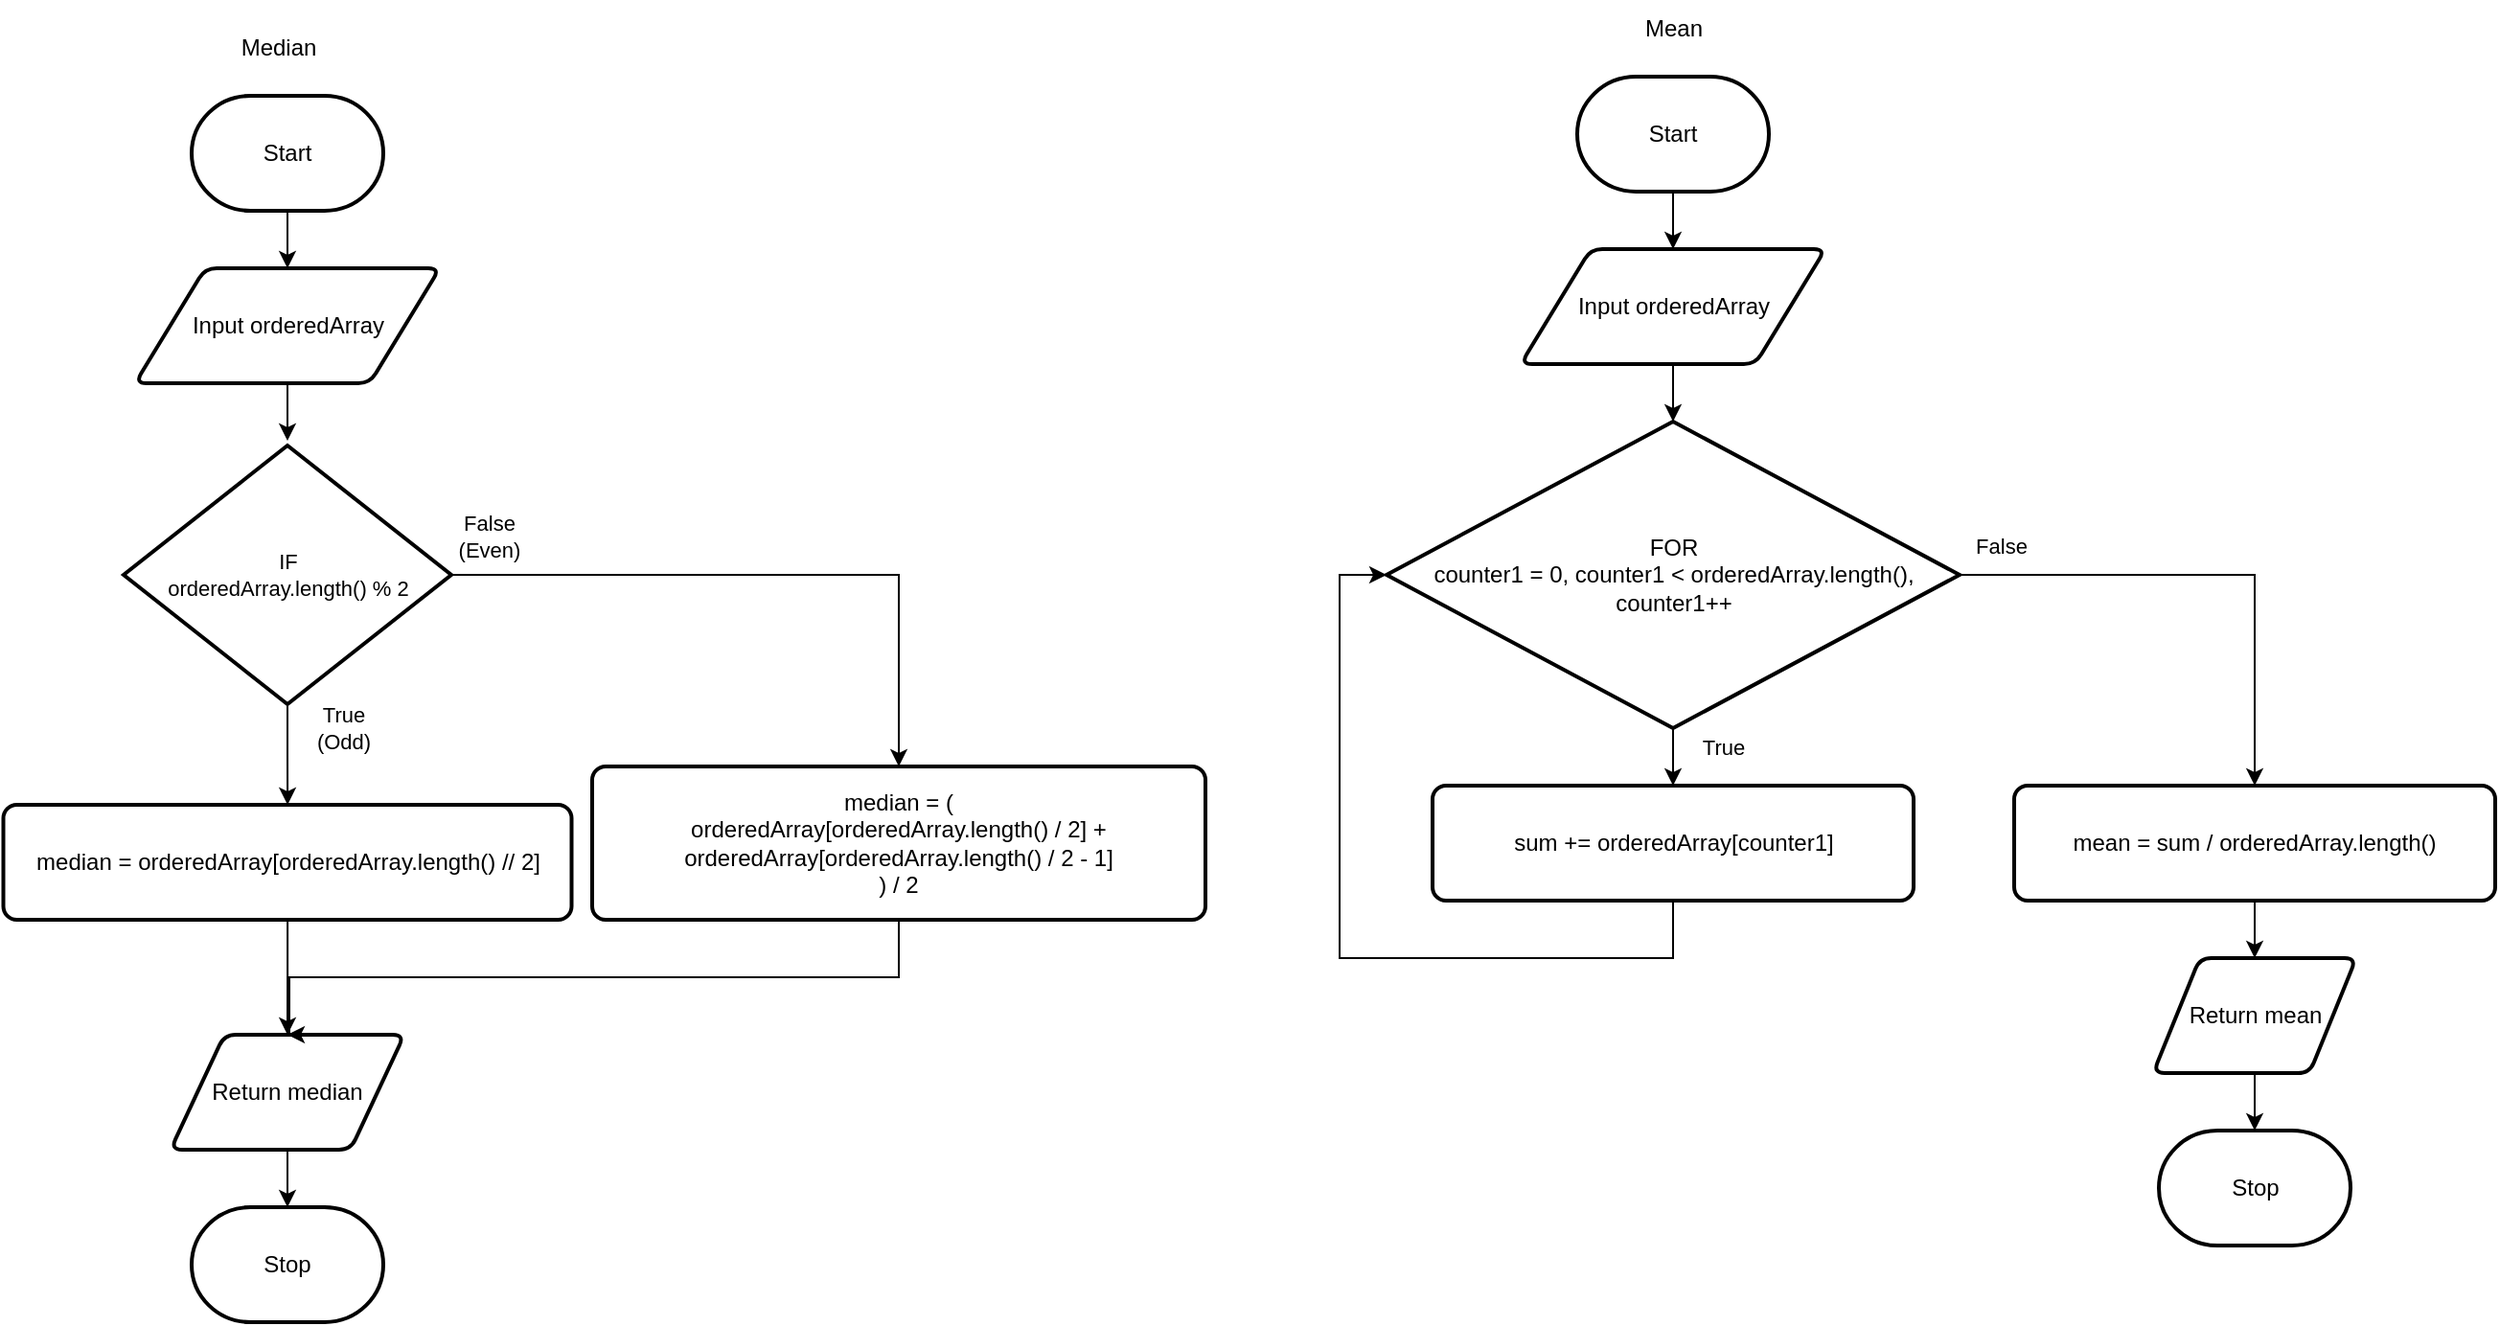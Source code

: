<mxfile>
    <diagram id="ZRSm4YuozpoxyfXZYBY6" name="Page-1">
        <mxGraphModel dx="2105" dy="784" grid="1" gridSize="10" guides="1" tooltips="1" connect="1" arrows="1" fold="1" page="1" pageScale="1" pageWidth="827" pageHeight="1169" math="0" shadow="0">
            <root>
                <mxCell id="0"/>
                <mxCell id="1" parent="0"/>
                <mxCell id="17" value="" style="edgeStyle=orthogonalEdgeStyle;rounded=0;html=1;strokeColor=default;" parent="1" source="2" edge="1">
                    <mxGeometry relative="1" as="geometry">
                        <mxPoint x="314.0" y="150" as="targetPoint"/>
                    </mxGeometry>
                </mxCell>
                <mxCell id="2" value="Start" style="strokeWidth=2;html=1;shape=mxgraph.flowchart.terminator;whiteSpace=wrap;" parent="1" vertex="1">
                    <mxGeometry x="264" y="60" width="100" height="60" as="geometry"/>
                </mxCell>
                <mxCell id="54" value="Stop" style="strokeWidth=2;html=1;shape=mxgraph.flowchart.terminator;whiteSpace=wrap;" parent="1" vertex="1">
                    <mxGeometry x="567.5" y="610" width="100" height="60" as="geometry"/>
                </mxCell>
                <mxCell id="56" value="" style="edgeStyle=orthogonalEdgeStyle;rounded=0;html=1;exitX=0.5;exitY=1;exitDx=0;exitDy=0;" parent="1" target="54" edge="1" source="65">
                    <mxGeometry relative="1" as="geometry">
                        <mxPoint x="694" y="520" as="sourcePoint"/>
                    </mxGeometry>
                </mxCell>
                <mxCell id="70" value="" style="edgeStyle=none;html=1;" edge="1" parent="1" source="60" target="69">
                    <mxGeometry relative="1" as="geometry"/>
                </mxCell>
                <mxCell id="60" value="Input orderedArray" style="shape=parallelogram;html=1;strokeWidth=2;perimeter=parallelogramPerimeter;whiteSpace=wrap;rounded=1;arcSize=12;size=0.23;" parent="1" vertex="1">
                    <mxGeometry x="234.5" y="150" width="159" height="60" as="geometry"/>
                </mxCell>
                <mxCell id="64" value="" style="edgeStyle=orthogonalEdgeStyle;html=1;exitX=1;exitY=0.5;exitDx=0;exitDy=0;exitPerimeter=0;entryX=0.5;entryY=0;entryDx=0;entryDy=0;rounded=0;" parent="1" source="69" target="76" edge="1">
                    <mxGeometry relative="1" as="geometry">
                        <mxPoint x="690" y="300" as="sourcePoint"/>
                        <mxPoint x="690" y="330" as="targetPoint"/>
                    </mxGeometry>
                </mxCell>
                <mxCell id="66" value="" style="edgeStyle=none;html=1;exitX=0.5;exitY=1;exitDx=0;exitDy=0;" parent="1" source="76" target="65" edge="1">
                    <mxGeometry relative="1" as="geometry">
                        <mxPoint x="690" y="430" as="sourcePoint"/>
                    </mxGeometry>
                </mxCell>
                <mxCell id="65" value="Return mean" style="shape=parallelogram;html=1;strokeWidth=2;perimeter=parallelogramPerimeter;whiteSpace=wrap;rounded=1;arcSize=12;size=0.23;" parent="1" vertex="1">
                    <mxGeometry x="564.5" y="520" width="106" height="60" as="geometry"/>
                </mxCell>
                <mxCell id="67" value="Mean" style="text;html=1;align=center;verticalAlign=middle;resizable=0;points=[];autosize=1;strokeColor=none;fillColor=none;" vertex="1" parent="1">
                    <mxGeometry x="289" y="20" width="50" height="30" as="geometry"/>
                </mxCell>
                <mxCell id="68" value="Median" style="text;html=1;align=center;verticalAlign=middle;resizable=0;points=[];autosize=1;strokeColor=none;fillColor=none;" vertex="1" parent="1">
                    <mxGeometry x="-444" y="30" width="60" height="30" as="geometry"/>
                </mxCell>
                <mxCell id="72" value="" style="edgeStyle=orthogonalEdgeStyle;shape=connector;rounded=0;html=1;labelBackgroundColor=default;strokeColor=default;fontFamily=Helvetica;fontSize=11;fontColor=default;endArrow=classic;" edge="1" parent="1" source="69" target="71">
                    <mxGeometry relative="1" as="geometry"/>
                </mxCell>
                <mxCell id="69" value="FOR&lt;br&gt;counter1 = 0, counter1 &amp;lt; orderedArray.length(), counter1++" style="strokeWidth=2;html=1;shape=mxgraph.flowchart.decision;whiteSpace=wrap;" vertex="1" parent="1">
                    <mxGeometry x="164.5" y="240" width="299" height="160" as="geometry"/>
                </mxCell>
                <mxCell id="73" style="edgeStyle=orthogonalEdgeStyle;shape=connector;rounded=0;html=1;entryX=0;entryY=0.5;entryDx=0;entryDy=0;entryPerimeter=0;labelBackgroundColor=default;strokeColor=default;fontFamily=Helvetica;fontSize=11;fontColor=default;endArrow=classic;" edge="1" parent="1" source="71" target="69">
                    <mxGeometry relative="1" as="geometry">
                        <Array as="points">
                            <mxPoint x="314" y="520"/>
                            <mxPoint x="140" y="520"/>
                            <mxPoint x="140" y="320"/>
                        </Array>
                    </mxGeometry>
                </mxCell>
                <mxCell id="71" value="sum += orderedArray[counter1]" style="rounded=1;whiteSpace=wrap;html=1;absoluteArcSize=1;arcSize=14;strokeWidth=2;" vertex="1" parent="1">
                    <mxGeometry x="188.5" y="430" width="251" height="60" as="geometry"/>
                </mxCell>
                <mxCell id="74" value="True" style="text;html=1;align=center;verticalAlign=middle;resizable=0;points=[];autosize=1;strokeColor=none;fillColor=none;fontSize=11;fontFamily=Helvetica;fontColor=default;" vertex="1" parent="1">
                    <mxGeometry x="315" y="395" width="50" height="30" as="geometry"/>
                </mxCell>
                <mxCell id="75" value="False" style="text;html=1;align=center;verticalAlign=middle;resizable=0;points=[];autosize=1;strokeColor=none;fillColor=none;fontSize=11;fontFamily=Helvetica;fontColor=default;" vertex="1" parent="1">
                    <mxGeometry x="460" y="290" width="50" height="30" as="geometry"/>
                </mxCell>
                <mxCell id="76" value="mean = sum / orderedArray.length()" style="rounded=1;whiteSpace=wrap;html=1;absoluteArcSize=1;arcSize=14;strokeWidth=2;" vertex="1" parent="1">
                    <mxGeometry x="492" y="430" width="251" height="60" as="geometry"/>
                </mxCell>
                <mxCell id="77" value="" style="edgeStyle=orthogonalEdgeStyle;rounded=0;html=1;strokeColor=default;" edge="1" parent="1" source="78">
                    <mxGeometry relative="1" as="geometry">
                        <mxPoint x="-409.0" y="160" as="targetPoint"/>
                    </mxGeometry>
                </mxCell>
                <mxCell id="78" value="Start" style="strokeWidth=2;html=1;shape=mxgraph.flowchart.terminator;whiteSpace=wrap;" vertex="1" parent="1">
                    <mxGeometry x="-459" y="70" width="100" height="60" as="geometry"/>
                </mxCell>
                <mxCell id="79" value="Stop" style="strokeWidth=2;html=1;shape=mxgraph.flowchart.terminator;whiteSpace=wrap;" vertex="1" parent="1">
                    <mxGeometry x="-459" y="650" width="100" height="60" as="geometry"/>
                </mxCell>
                <mxCell id="80" value="" style="edgeStyle=orthogonalEdgeStyle;rounded=0;html=1;exitX=0.5;exitY=1;exitDx=0;exitDy=0;" edge="1" parent="1" source="85" target="79">
                    <mxGeometry relative="1" as="geometry">
                        <mxPoint x="-29" y="530" as="sourcePoint"/>
                    </mxGeometry>
                </mxCell>
                <mxCell id="81" value="" style="edgeStyle=none;html=1;" edge="1" parent="1" source="82">
                    <mxGeometry relative="1" as="geometry">
                        <mxPoint x="-409" y="250" as="targetPoint"/>
                    </mxGeometry>
                </mxCell>
                <mxCell id="82" value="Input orderedArray" style="shape=parallelogram;html=1;strokeWidth=2;perimeter=parallelogramPerimeter;whiteSpace=wrap;rounded=1;arcSize=12;size=0.23;" vertex="1" parent="1">
                    <mxGeometry x="-488.5" y="160" width="159" height="60" as="geometry"/>
                </mxCell>
                <mxCell id="85" value="Return median" style="shape=parallelogram;html=1;strokeWidth=2;perimeter=parallelogramPerimeter;whiteSpace=wrap;rounded=1;arcSize=12;size=0.23;" vertex="1" parent="1">
                    <mxGeometry x="-470" y="560" width="122" height="60" as="geometry"/>
                </mxCell>
                <mxCell id="97" value="" style="edgeStyle=orthogonalEdgeStyle;shape=connector;rounded=0;html=1;labelBackgroundColor=default;strokeColor=default;fontFamily=Helvetica;fontSize=11;fontColor=default;endArrow=classic;" edge="1" parent="1" source="89" target="85">
                    <mxGeometry relative="1" as="geometry"/>
                </mxCell>
                <mxCell id="89" value="median = orderedArray[orderedArray.length() // 2]" style="rounded=1;whiteSpace=wrap;html=1;absoluteArcSize=1;arcSize=14;strokeWidth=2;" vertex="1" parent="1">
                    <mxGeometry x="-557.25" y="440" width="296.5" height="60" as="geometry"/>
                </mxCell>
                <mxCell id="99" style="edgeStyle=orthogonalEdgeStyle;shape=connector;rounded=0;html=1;entryX=0.5;entryY=0;entryDx=0;entryDy=0;labelBackgroundColor=default;strokeColor=default;fontFamily=Helvetica;fontSize=11;fontColor=default;endArrow=classic;" edge="1" parent="1" source="92" target="85">
                    <mxGeometry relative="1" as="geometry">
                        <Array as="points">
                            <mxPoint x="-90" y="530"/>
                            <mxPoint x="-408" y="530"/>
                        </Array>
                    </mxGeometry>
                </mxCell>
                <mxCell id="92" value="median = (&lt;br&gt;orderedArray[orderedArray.length() / 2] + orderedArray[orderedArray.length() / 2 - 1]&lt;br&gt;) / 2" style="rounded=1;whiteSpace=wrap;html=1;absoluteArcSize=1;arcSize=14;strokeWidth=2;" vertex="1" parent="1">
                    <mxGeometry x="-250" y="420" width="320" height="80" as="geometry"/>
                </mxCell>
                <mxCell id="96" value="" style="edgeStyle=orthogonalEdgeStyle;shape=connector;rounded=0;html=1;labelBackgroundColor=default;strokeColor=default;fontFamily=Helvetica;fontSize=11;fontColor=default;endArrow=classic;" edge="1" parent="1" source="93" target="89">
                    <mxGeometry relative="1" as="geometry"/>
                </mxCell>
                <mxCell id="100" style="edgeStyle=orthogonalEdgeStyle;shape=connector;rounded=0;html=1;entryX=0.5;entryY=0;entryDx=0;entryDy=0;labelBackgroundColor=default;strokeColor=default;fontFamily=Helvetica;fontSize=11;fontColor=default;endArrow=classic;" edge="1" parent="1" source="93" target="92">
                    <mxGeometry relative="1" as="geometry"/>
                </mxCell>
                <mxCell id="93" value="IF&lt;br&gt;orderedArray.length() % 2" style="strokeWidth=2;html=1;shape=mxgraph.flowchart.decision;whiteSpace=wrap;fontFamily=Helvetica;fontSize=11;fontColor=default;" vertex="1" parent="1">
                    <mxGeometry x="-494.5" y="252.5" width="171" height="135" as="geometry"/>
                </mxCell>
                <mxCell id="94" value="True&lt;br&gt;(Odd)" style="text;html=1;align=center;verticalAlign=middle;resizable=0;points=[];autosize=1;strokeColor=none;fillColor=none;fontSize=11;fontFamily=Helvetica;fontColor=default;" vertex="1" parent="1">
                    <mxGeometry x="-405" y="380" width="50" height="40" as="geometry"/>
                </mxCell>
                <mxCell id="95" value="False&lt;br&gt;(Even)" style="text;html=1;align=center;verticalAlign=middle;resizable=0;points=[];autosize=1;strokeColor=none;fillColor=none;fontSize=11;fontFamily=Helvetica;fontColor=default;" vertex="1" parent="1">
                    <mxGeometry x="-334.5" y="280" width="60" height="40" as="geometry"/>
                </mxCell>
            </root>
        </mxGraphModel>
    </diagram>
</mxfile>